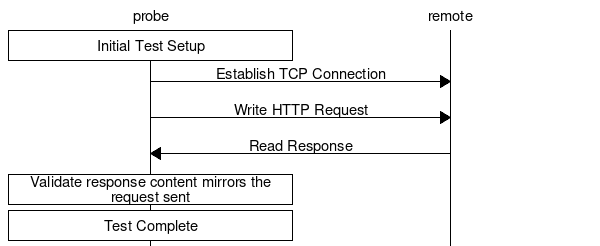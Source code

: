 msc {
  probe,remote;

  probe box probe [label="Initial Test Setup"];
  probe=>remote [ label = "Establish TCP Connection" ];
  probe=>remote [ label = "Write HTTP Request" ];
  probe<=remote [ label = "Read Response" ];
  probe box probe [label="Validate response content mirrors the request sent"];
  probe box probe [label="Test Complete"];
}